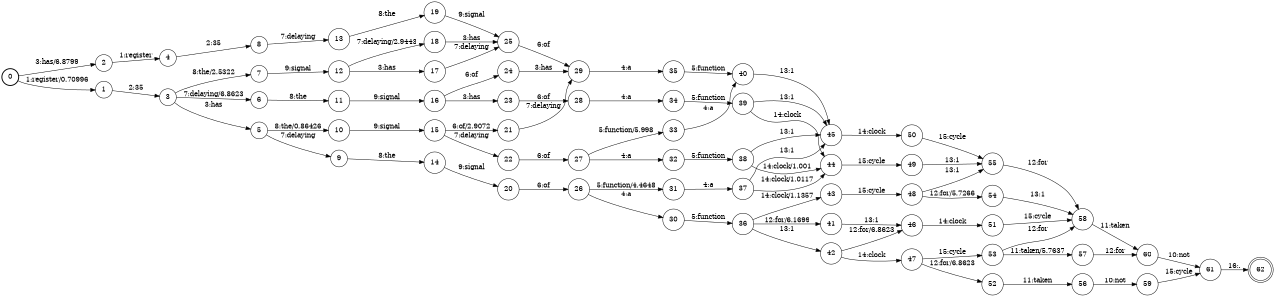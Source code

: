 digraph FST {
rankdir = LR;
size = "8.5,11";
label = "";
center = 1;
orientation = Portrait;
ranksep = "0.4";
nodesep = "0.25";
0 [label = "0", shape = circle, style = bold, fontsize = 14]
	0 -> 1 [label = "1:register/0.70996", fontsize = 14];
	0 -> 2 [label = "3:has/6.8799", fontsize = 14];
1 [label = "1", shape = circle, style = solid, fontsize = 14]
	1 -> 3 [label = "2:35", fontsize = 14];
2 [label = "2", shape = circle, style = solid, fontsize = 14]
	2 -> 4 [label = "1:register", fontsize = 14];
3 [label = "3", shape = circle, style = solid, fontsize = 14]
	3 -> 5 [label = "3:has", fontsize = 14];
	3 -> 6 [label = "7:delaying/6.8623", fontsize = 14];
	3 -> 7 [label = "8:the/2.5322", fontsize = 14];
4 [label = "4", shape = circle, style = solid, fontsize = 14]
	4 -> 8 [label = "2:35", fontsize = 14];
5 [label = "5", shape = circle, style = solid, fontsize = 14]
	5 -> 9 [label = "7:delaying", fontsize = 14];
	5 -> 10 [label = "8:the/0.86426", fontsize = 14];
6 [label = "6", shape = circle, style = solid, fontsize = 14]
	6 -> 11 [label = "8:the", fontsize = 14];
7 [label = "7", shape = circle, style = solid, fontsize = 14]
	7 -> 12 [label = "9:signal", fontsize = 14];
8 [label = "8", shape = circle, style = solid, fontsize = 14]
	8 -> 13 [label = "7:delaying", fontsize = 14];
9 [label = "9", shape = circle, style = solid, fontsize = 14]
	9 -> 14 [label = "8:the", fontsize = 14];
10 [label = "10", shape = circle, style = solid, fontsize = 14]
	10 -> 15 [label = "9:signal", fontsize = 14];
11 [label = "11", shape = circle, style = solid, fontsize = 14]
	11 -> 16 [label = "9:signal", fontsize = 14];
12 [label = "12", shape = circle, style = solid, fontsize = 14]
	12 -> 17 [label = "3:has", fontsize = 14];
	12 -> 18 [label = "7:delaying/2.9443", fontsize = 14];
13 [label = "13", shape = circle, style = solid, fontsize = 14]
	13 -> 19 [label = "8:the", fontsize = 14];
14 [label = "14", shape = circle, style = solid, fontsize = 14]
	14 -> 20 [label = "9:signal", fontsize = 14];
15 [label = "15", shape = circle, style = solid, fontsize = 14]
	15 -> 21 [label = "6:of/2.9072", fontsize = 14];
	15 -> 22 [label = "7:delaying", fontsize = 14];
16 [label = "16", shape = circle, style = solid, fontsize = 14]
	16 -> 23 [label = "3:has", fontsize = 14];
	16 -> 24 [label = "6:of", fontsize = 14];
17 [label = "17", shape = circle, style = solid, fontsize = 14]
	17 -> 25 [label = "7:delaying", fontsize = 14];
18 [label = "18", shape = circle, style = solid, fontsize = 14]
	18 -> 25 [label = "3:has", fontsize = 14];
19 [label = "19", shape = circle, style = solid, fontsize = 14]
	19 -> 25 [label = "9:signal", fontsize = 14];
20 [label = "20", shape = circle, style = solid, fontsize = 14]
	20 -> 26 [label = "6:of", fontsize = 14];
21 [label = "21", shape = circle, style = solid, fontsize = 14]
	21 -> 29 [label = "7:delaying", fontsize = 14];
22 [label = "22", shape = circle, style = solid, fontsize = 14]
	22 -> 27 [label = "6:of", fontsize = 14];
23 [label = "23", shape = circle, style = solid, fontsize = 14]
	23 -> 28 [label = "6:of", fontsize = 14];
24 [label = "24", shape = circle, style = solid, fontsize = 14]
	24 -> 29 [label = "3:has", fontsize = 14];
25 [label = "25", shape = circle, style = solid, fontsize = 14]
	25 -> 29 [label = "6:of", fontsize = 14];
26 [label = "26", shape = circle, style = solid, fontsize = 14]
	26 -> 30 [label = "4:a", fontsize = 14];
	26 -> 31 [label = "5:function/4.4648", fontsize = 14];
27 [label = "27", shape = circle, style = solid, fontsize = 14]
	27 -> 32 [label = "4:a", fontsize = 14];
	27 -> 33 [label = "5:function/5.998", fontsize = 14];
28 [label = "28", shape = circle, style = solid, fontsize = 14]
	28 -> 34 [label = "4:a", fontsize = 14];
29 [label = "29", shape = circle, style = solid, fontsize = 14]
	29 -> 35 [label = "4:a", fontsize = 14];
30 [label = "30", shape = circle, style = solid, fontsize = 14]
	30 -> 36 [label = "5:function", fontsize = 14];
31 [label = "31", shape = circle, style = solid, fontsize = 14]
	31 -> 37 [label = "4:a", fontsize = 14];
32 [label = "32", shape = circle, style = solid, fontsize = 14]
	32 -> 38 [label = "5:function", fontsize = 14];
33 [label = "33", shape = circle, style = solid, fontsize = 14]
	33 -> 40 [label = "4:a", fontsize = 14];
34 [label = "34", shape = circle, style = solid, fontsize = 14]
	34 -> 39 [label = "5:function", fontsize = 14];
35 [label = "35", shape = circle, style = solid, fontsize = 14]
	35 -> 40 [label = "5:function", fontsize = 14];
36 [label = "36", shape = circle, style = solid, fontsize = 14]
	36 -> 41 [label = "12:for/6.1699", fontsize = 14];
	36 -> 42 [label = "13:1", fontsize = 14];
	36 -> 43 [label = "14:clock/1.1357", fontsize = 14];
37 [label = "37", shape = circle, style = solid, fontsize = 14]
	37 -> 45 [label = "13:1", fontsize = 14];
	37 -> 44 [label = "14:clock/1.0117", fontsize = 14];
38 [label = "38", shape = circle, style = solid, fontsize = 14]
	38 -> 45 [label = "13:1", fontsize = 14];
	38 -> 44 [label = "14:clock/1.001", fontsize = 14];
39 [label = "39", shape = circle, style = solid, fontsize = 14]
	39 -> 45 [label = "13:1", fontsize = 14];
	39 -> 44 [label = "14:clock", fontsize = 14];
40 [label = "40", shape = circle, style = solid, fontsize = 14]
	40 -> 45 [label = "13:1", fontsize = 14];
41 [label = "41", shape = circle, style = solid, fontsize = 14]
	41 -> 46 [label = "13:1", fontsize = 14];
42 [label = "42", shape = circle, style = solid, fontsize = 14]
	42 -> 46 [label = "12:for/6.8623", fontsize = 14];
	42 -> 47 [label = "14:clock", fontsize = 14];
43 [label = "43", shape = circle, style = solid, fontsize = 14]
	43 -> 48 [label = "15:cycle", fontsize = 14];
44 [label = "44", shape = circle, style = solid, fontsize = 14]
	44 -> 49 [label = "15:cycle", fontsize = 14];
45 [label = "45", shape = circle, style = solid, fontsize = 14]
	45 -> 50 [label = "14:clock", fontsize = 14];
46 [label = "46", shape = circle, style = solid, fontsize = 14]
	46 -> 51 [label = "14:clock", fontsize = 14];
47 [label = "47", shape = circle, style = solid, fontsize = 14]
	47 -> 52 [label = "12:for/6.8623", fontsize = 14];
	47 -> 53 [label = "15:cycle", fontsize = 14];
48 [label = "48", shape = circle, style = solid, fontsize = 14]
	48 -> 54 [label = "12:for/5.7266", fontsize = 14];
	48 -> 55 [label = "13:1", fontsize = 14];
49 [label = "49", shape = circle, style = solid, fontsize = 14]
	49 -> 55 [label = "13:1", fontsize = 14];
50 [label = "50", shape = circle, style = solid, fontsize = 14]
	50 -> 55 [label = "15:cycle", fontsize = 14];
51 [label = "51", shape = circle, style = solid, fontsize = 14]
	51 -> 58 [label = "15:cycle", fontsize = 14];
52 [label = "52", shape = circle, style = solid, fontsize = 14]
	52 -> 56 [label = "11:taken", fontsize = 14];
53 [label = "53", shape = circle, style = solid, fontsize = 14]
	53 -> 57 [label = "11:taken/5.7637", fontsize = 14];
	53 -> 58 [label = "12:for", fontsize = 14];
54 [label = "54", shape = circle, style = solid, fontsize = 14]
	54 -> 58 [label = "13:1", fontsize = 14];
55 [label = "55", shape = circle, style = solid, fontsize = 14]
	55 -> 58 [label = "12:for", fontsize = 14];
56 [label = "56", shape = circle, style = solid, fontsize = 14]
	56 -> 59 [label = "10:not", fontsize = 14];
57 [label = "57", shape = circle, style = solid, fontsize = 14]
	57 -> 60 [label = "12:for", fontsize = 14];
58 [label = "58", shape = circle, style = solid, fontsize = 14]
	58 -> 60 [label = "11:taken", fontsize = 14];
59 [label = "59", shape = circle, style = solid, fontsize = 14]
	59 -> 61 [label = "15:cycle", fontsize = 14];
60 [label = "60", shape = circle, style = solid, fontsize = 14]
	60 -> 61 [label = "10:not", fontsize = 14];
61 [label = "61", shape = circle, style = solid, fontsize = 14]
	61 -> 62 [label = "16:.", fontsize = 14];
62 [label = "62", shape = doublecircle, style = solid, fontsize = 14]
}
